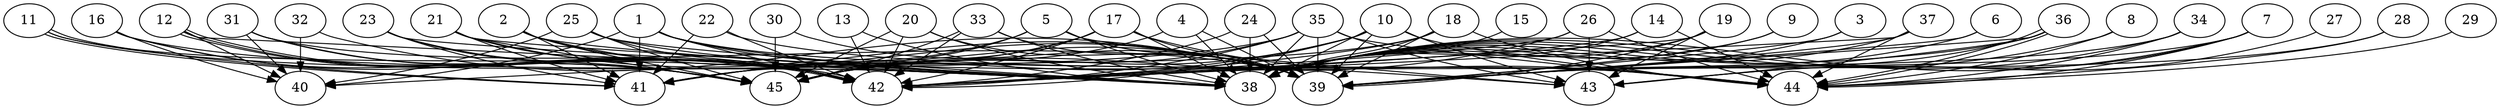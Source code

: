 // DAG automatically generated by daggen at Thu Oct  3 14:07:24 2019
// ./daggen --dot -n 45 --ccr 0.5 --fat 0.9 --regular 0.7 --density 0.9 --mindata 5242880 --maxdata 52428800 
digraph G {
  1 [size="77647872", alpha="0.04", expect_size="38823936"] 
  1 -> 38 [size ="38823936"]
  1 -> 39 [size ="38823936"]
  1 -> 40 [size ="38823936"]
  1 -> 41 [size ="38823936"]
  1 -> 42 [size ="38823936"]
  1 -> 43 [size ="38823936"]
  2 [size="103086080", alpha="0.13", expect_size="51543040"] 
  2 -> 38 [size ="51543040"]
  2 -> 39 [size ="51543040"]
  2 -> 41 [size ="51543040"]
  2 -> 42 [size ="51543040"]
  2 -> 45 [size ="51543040"]
  3 [size="16795648", alpha="0.03", expect_size="8397824"] 
  3 -> 38 [size ="8397824"]
  3 -> 39 [size ="8397824"]
  4 [size="28329984", alpha="0.19", expect_size="14164992"] 
  4 -> 38 [size ="14164992"]
  4 -> 39 [size ="14164992"]
  4 -> 45 [size ="14164992"]
  5 [size="87351296", alpha="0.19", expect_size="43675648"] 
  5 -> 38 [size ="43675648"]
  5 -> 39 [size ="43675648"]
  5 -> 41 [size ="43675648"]
  5 -> 43 [size ="43675648"]
  5 -> 45 [size ="43675648"]
  6 [size="12118016", alpha="0.13", expect_size="6059008"] 
  6 -> 38 [size ="6059008"]
  6 -> 39 [size ="6059008"]
  7 [size="51836928", alpha="0.04", expect_size="25918464"] 
  7 -> 38 [size ="25918464"]
  7 -> 39 [size ="25918464"]
  7 -> 43 [size ="25918464"]
  7 -> 44 [size ="25918464"]
  8 [size="39374848", alpha="0.00", expect_size="19687424"] 
  8 -> 38 [size ="19687424"]
  8 -> 44 [size ="19687424"]
  9 [size="22882304", alpha="0.13", expect_size="11441152"] 
  9 -> 38 [size ="11441152"]
  9 -> 39 [size ="11441152"]
  10 [size="89049088", alpha="0.12", expect_size="44524544"] 
  10 -> 38 [size ="44524544"]
  10 -> 39 [size ="44524544"]
  10 -> 41 [size ="44524544"]
  10 -> 42 [size ="44524544"]
  10 -> 43 [size ="44524544"]
  10 -> 44 [size ="44524544"]
  10 -> 45 [size ="44524544"]
  11 [size="50497536", alpha="0.14", expect_size="25248768"] 
  11 -> 38 [size ="25248768"]
  11 -> 41 [size ="25248768"]
  11 -> 41 [size ="25248768"]
  11 -> 42 [size ="25248768"]
  12 [size="69365760", alpha="0.04", expect_size="34682880"] 
  12 -> 38 [size ="34682880"]
  12 -> 40 [size ="34682880"]
  12 -> 42 [size ="34682880"]
  12 -> 42 [size ="34682880"]
  12 -> 45 [size ="34682880"]
  13 [size="34838528", alpha="0.17", expect_size="17419264"] 
  13 -> 38 [size ="17419264"]
  13 -> 42 [size ="17419264"]
  14 [size="50739200", alpha="0.00", expect_size="25369600"] 
  14 -> 38 [size ="25369600"]
  14 -> 42 [size ="25369600"]
  14 -> 44 [size ="25369600"]
  15 [size="44304384", alpha="0.11", expect_size="22152192"] 
  15 -> 38 [size ="22152192"]
  16 [size="40511488", alpha="0.03", expect_size="20255744"] 
  16 -> 38 [size ="20255744"]
  16 -> 40 [size ="20255744"]
  16 -> 42 [size ="20255744"]
  16 -> 45 [size ="20255744"]
  17 [size="102367232", alpha="0.03", expect_size="51183616"] 
  17 -> 38 [size ="51183616"]
  17 -> 39 [size ="51183616"]
  17 -> 41 [size ="51183616"]
  17 -> 42 [size ="51183616"]
  17 -> 44 [size ="51183616"]
  17 -> 45 [size ="51183616"]
  18 [size="28028928", alpha="0.12", expect_size="14014464"] 
  18 -> 38 [size ="14014464"]
  18 -> 39 [size ="14014464"]
  18 -> 41 [size ="14014464"]
  18 -> 42 [size ="14014464"]
  18 -> 44 [size ="14014464"]
  19 [size="28030976", alpha="0.18", expect_size="14015488"] 
  19 -> 38 [size ="14015488"]
  19 -> 39 [size ="14015488"]
  19 -> 42 [size ="14015488"]
  19 -> 43 [size ="14015488"]
  20 [size="91420672", alpha="0.06", expect_size="45710336"] 
  20 -> 38 [size ="45710336"]
  20 -> 39 [size ="45710336"]
  20 -> 42 [size ="45710336"]
  20 -> 45 [size ="45710336"]
  21 [size="53813248", alpha="0.08", expect_size="26906624"] 
  21 -> 38 [size ="26906624"]
  21 -> 39 [size ="26906624"]
  21 -> 41 [size ="26906624"]
  21 -> 42 [size ="26906624"]
  21 -> 45 [size ="26906624"]
  22 [size="26687488", alpha="0.10", expect_size="13343744"] 
  22 -> 41 [size ="13343744"]
  22 -> 42 [size ="13343744"]
  22 -> 44 [size ="13343744"]
  23 [size="47292416", alpha="0.13", expect_size="23646208"] 
  23 -> 38 [size ="23646208"]
  23 -> 41 [size ="23646208"]
  23 -> 42 [size ="23646208"]
  23 -> 45 [size ="23646208"]
  24 [size="33904640", alpha="0.20", expect_size="16952320"] 
  24 -> 38 [size ="16952320"]
  24 -> 39 [size ="16952320"]
  24 -> 42 [size ="16952320"]
  25 [size="34287616", alpha="0.03", expect_size="17143808"] 
  25 -> 38 [size ="17143808"]
  25 -> 40 [size ="17143808"]
  25 -> 42 [size ="17143808"]
  25 -> 44 [size ="17143808"]
  25 -> 45 [size ="17143808"]
  26 [size="87625728", alpha="0.06", expect_size="43812864"] 
  26 -> 42 [size ="43812864"]
  26 -> 43 [size ="43812864"]
  26 -> 44 [size ="43812864"]
  26 -> 45 [size ="43812864"]
  27 [size="103612416", alpha="0.18", expect_size="51806208"] 
  27 -> 43 [size ="51806208"]
  28 [size="25272320", alpha="0.17", expect_size="12636160"] 
  28 -> 39 [size ="12636160"]
  28 -> 44 [size ="12636160"]
  29 [size="79679488", alpha="0.18", expect_size="39839744"] 
  29 -> 44 [size ="39839744"]
  30 [size="70531072", alpha="0.15", expect_size="35265536"] 
  30 -> 39 [size ="35265536"]
  30 -> 45 [size ="35265536"]
  31 [size="98390016", alpha="0.01", expect_size="49195008"] 
  31 -> 39 [size ="49195008"]
  31 -> 40 [size ="49195008"]
  31 -> 42 [size ="49195008"]
  31 -> 45 [size ="49195008"]
  32 [size="41678848", alpha="0.20", expect_size="20839424"] 
  32 -> 39 [size ="20839424"]
  32 -> 40 [size ="20839424"]
  33 [size="87369728", alpha="0.04", expect_size="43684864"] 
  33 -> 38 [size ="43684864"]
  33 -> 39 [size ="43684864"]
  33 -> 42 [size ="43684864"]
  33 -> 45 [size ="43684864"]
  34 [size="53030912", alpha="0.16", expect_size="26515456"] 
  34 -> 38 [size ="26515456"]
  34 -> 39 [size ="26515456"]
  34 -> 44 [size ="26515456"]
  35 [size="50878464", alpha="0.15", expect_size="25439232"] 
  35 -> 38 [size ="25439232"]
  35 -> 39 [size ="25439232"]
  35 -> 40 [size ="25439232"]
  35 -> 42 [size ="25439232"]
  35 -> 43 [size ="25439232"]
  35 -> 44 [size ="25439232"]
  35 -> 45 [size ="25439232"]
  36 [size="63408128", alpha="0.01", expect_size="31704064"] 
  36 -> 38 [size ="31704064"]
  36 -> 39 [size ="31704064"]
  36 -> 42 [size ="31704064"]
  36 -> 43 [size ="31704064"]
  36 -> 44 [size ="31704064"]
  36 -> 44 [size ="31704064"]
  37 [size="92252160", alpha="0.06", expect_size="46126080"] 
  37 -> 38 [size ="46126080"]
  37 -> 39 [size ="46126080"]
  37 -> 42 [size ="46126080"]
  37 -> 44 [size ="46126080"]
  38 [size="84389888", alpha="0.15", expect_size="42194944"] 
  39 [size="68712448", alpha="0.08", expect_size="34356224"] 
  40 [size="57616384", alpha="0.18", expect_size="28808192"] 
  41 [size="35295232", alpha="0.17", expect_size="17647616"] 
  42 [size="41762816", alpha="0.20", expect_size="20881408"] 
  43 [size="41527296", alpha="0.10", expect_size="20763648"] 
  44 [size="58945536", alpha="0.05", expect_size="29472768"] 
  45 [size="39897088", alpha="0.05", expect_size="19948544"] 
}
